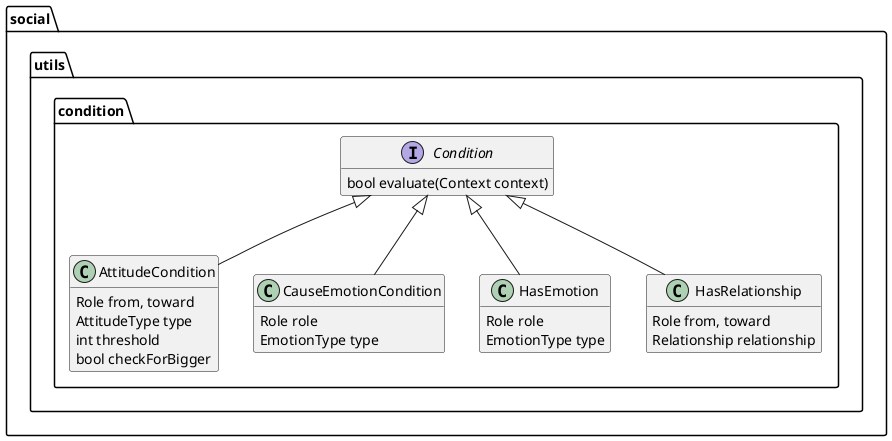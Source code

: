 @startuml

hide empty members

package social.utils.condition {

interface Condition {
  bool evaluate(Context context)
}

class AttitudeCondition {
  Role from, toward
  AttitudeType type
  int threshold
  bool checkForBigger
}

class CauseEmotionCondition {
  Role role
  EmotionType type
}

class HasEmotion {
  Role role
  EmotionType type
}

class HasRelationship {
  Role from, toward
  Relationship relationship
}

}

Condition <|-- AttitudeCondition
Condition <|-- CauseEmotionCondition
Condition <|-- HasEmotion
Condition <|-- HasRelationship


@enduml